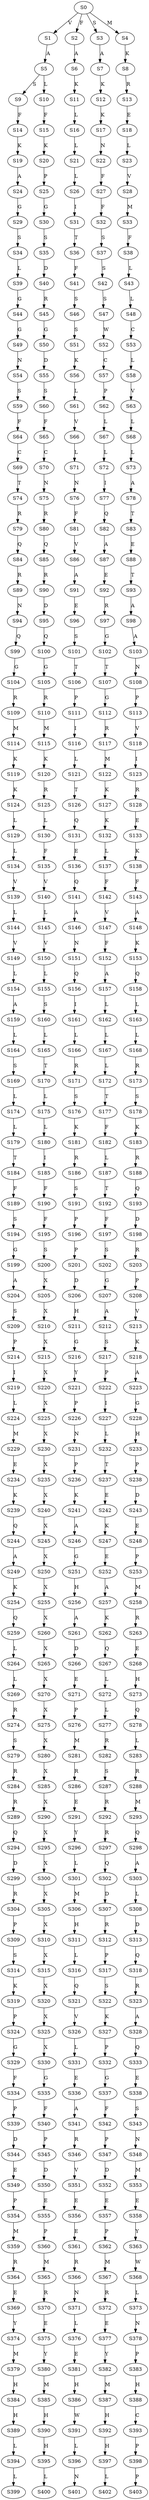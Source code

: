 strict digraph  {
	S0 -> S1 [ label = V ];
	S0 -> S2 [ label = F ];
	S0 -> S3 [ label = S ];
	S0 -> S4 [ label = M ];
	S1 -> S5 [ label = A ];
	S2 -> S6 [ label = A ];
	S3 -> S7 [ label = A ];
	S4 -> S8 [ label = K ];
	S5 -> S9 [ label = S ];
	S5 -> S10 [ label = L ];
	S6 -> S11 [ label = K ];
	S7 -> S12 [ label = K ];
	S8 -> S13 [ label = R ];
	S9 -> S14 [ label = F ];
	S10 -> S15 [ label = F ];
	S11 -> S16 [ label = L ];
	S12 -> S17 [ label = K ];
	S13 -> S18 [ label = E ];
	S14 -> S19 [ label = K ];
	S15 -> S20 [ label = K ];
	S16 -> S21 [ label = L ];
	S17 -> S22 [ label = N ];
	S18 -> S23 [ label = L ];
	S19 -> S24 [ label = A ];
	S20 -> S25 [ label = P ];
	S21 -> S26 [ label = L ];
	S22 -> S27 [ label = F ];
	S23 -> S28 [ label = V ];
	S24 -> S29 [ label = G ];
	S25 -> S30 [ label = G ];
	S26 -> S31 [ label = I ];
	S27 -> S32 [ label = F ];
	S28 -> S33 [ label = M ];
	S29 -> S34 [ label = S ];
	S30 -> S35 [ label = S ];
	S31 -> S36 [ label = T ];
	S32 -> S37 [ label = S ];
	S33 -> S38 [ label = F ];
	S34 -> S39 [ label = L ];
	S35 -> S40 [ label = D ];
	S36 -> S41 [ label = F ];
	S37 -> S42 [ label = S ];
	S38 -> S43 [ label = L ];
	S39 -> S44 [ label = G ];
	S40 -> S45 [ label = R ];
	S41 -> S46 [ label = S ];
	S42 -> S47 [ label = S ];
	S43 -> S48 [ label = L ];
	S44 -> S49 [ label = G ];
	S45 -> S50 [ label = G ];
	S46 -> S51 [ label = S ];
	S47 -> S52 [ label = W ];
	S48 -> S53 [ label = C ];
	S49 -> S54 [ label = N ];
	S50 -> S55 [ label = D ];
	S51 -> S56 [ label = K ];
	S52 -> S57 [ label = C ];
	S53 -> S58 [ label = L ];
	S54 -> S59 [ label = S ];
	S55 -> S60 [ label = S ];
	S56 -> S61 [ label = L ];
	S57 -> S62 [ label = P ];
	S58 -> S63 [ label = V ];
	S59 -> S64 [ label = F ];
	S60 -> S65 [ label = F ];
	S61 -> S66 [ label = V ];
	S62 -> S67 [ label = L ];
	S63 -> S68 [ label = L ];
	S64 -> S69 [ label = C ];
	S65 -> S70 [ label = C ];
	S66 -> S71 [ label = L ];
	S67 -> S72 [ label = L ];
	S68 -> S73 [ label = L ];
	S69 -> S74 [ label = T ];
	S70 -> S75 [ label = N ];
	S71 -> S76 [ label = N ];
	S72 -> S77 [ label = I ];
	S73 -> S78 [ label = A ];
	S74 -> S79 [ label = R ];
	S75 -> S80 [ label = R ];
	S76 -> S81 [ label = F ];
	S77 -> S82 [ label = Q ];
	S78 -> S83 [ label = T ];
	S79 -> S84 [ label = Q ];
	S80 -> S85 [ label = Q ];
	S81 -> S86 [ label = V ];
	S82 -> S87 [ label = A ];
	S83 -> S88 [ label = E ];
	S84 -> S89 [ label = R ];
	S85 -> S90 [ label = R ];
	S86 -> S91 [ label = A ];
	S87 -> S92 [ label = E ];
	S88 -> S93 [ label = T ];
	S89 -> S94 [ label = N ];
	S90 -> S95 [ label = D ];
	S91 -> S96 [ label = E ];
	S92 -> S97 [ label = R ];
	S93 -> S98 [ label = A ];
	S94 -> S99 [ label = Q ];
	S95 -> S100 [ label = Q ];
	S96 -> S101 [ label = S ];
	S97 -> S102 [ label = G ];
	S98 -> S103 [ label = A ];
	S99 -> S104 [ label = G ];
	S100 -> S105 [ label = G ];
	S101 -> S106 [ label = T ];
	S102 -> S107 [ label = T ];
	S103 -> S108 [ label = N ];
	S104 -> S109 [ label = R ];
	S105 -> S110 [ label = R ];
	S106 -> S111 [ label = P ];
	S107 -> S112 [ label = G ];
	S108 -> S113 [ label = P ];
	S109 -> S114 [ label = M ];
	S110 -> S115 [ label = M ];
	S111 -> S116 [ label = I ];
	S112 -> S117 [ label = R ];
	S113 -> S118 [ label = V ];
	S114 -> S119 [ label = K ];
	S115 -> S120 [ label = K ];
	S116 -> S121 [ label = L ];
	S117 -> S122 [ label = M ];
	S118 -> S123 [ label = I ];
	S119 -> S124 [ label = K ];
	S120 -> S125 [ label = R ];
	S121 -> S126 [ label = T ];
	S122 -> S127 [ label = K ];
	S123 -> S128 [ label = R ];
	S124 -> S129 [ label = L ];
	S125 -> S130 [ label = L ];
	S126 -> S131 [ label = Q ];
	S127 -> S132 [ label = K ];
	S128 -> S133 [ label = E ];
	S129 -> S134 [ label = L ];
	S130 -> S135 [ label = F ];
	S131 -> S136 [ label = E ];
	S132 -> S137 [ label = L ];
	S133 -> S138 [ label = K ];
	S134 -> S139 [ label = V ];
	S135 -> S140 [ label = V ];
	S136 -> S141 [ label = Q ];
	S137 -> S142 [ label = F ];
	S138 -> S143 [ label = F ];
	S139 -> S144 [ label = L ];
	S140 -> S145 [ label = L ];
	S141 -> S146 [ label = A ];
	S142 -> S147 [ label = V ];
	S143 -> S148 [ label = A ];
	S144 -> S149 [ label = V ];
	S145 -> S150 [ label = V ];
	S146 -> S151 [ label = N ];
	S147 -> S152 [ label = F ];
	S148 -> S153 [ label = K ];
	S149 -> S154 [ label = L ];
	S150 -> S155 [ label = L ];
	S151 -> S156 [ label = Q ];
	S152 -> S157 [ label = A ];
	S153 -> S158 [ label = Q ];
	S154 -> S159 [ label = A ];
	S155 -> S160 [ label = S ];
	S156 -> S161 [ label = I ];
	S157 -> S162 [ label = L ];
	S158 -> S163 [ label = L ];
	S159 -> S164 [ label = L ];
	S160 -> S165 [ label = L ];
	S161 -> S166 [ label = L ];
	S162 -> S167 [ label = L ];
	S163 -> S168 [ label = L ];
	S164 -> S169 [ label = S ];
	S165 -> S170 [ label = T ];
	S166 -> S171 [ label = R ];
	S167 -> S172 [ label = L ];
	S168 -> S173 [ label = R ];
	S169 -> S174 [ label = L ];
	S170 -> S175 [ label = L ];
	S171 -> S176 [ label = S ];
	S172 -> S177 [ label = T ];
	S173 -> S178 [ label = S ];
	S174 -> S179 [ label = L ];
	S175 -> S180 [ label = L ];
	S176 -> S181 [ label = K ];
	S177 -> S182 [ label = F ];
	S178 -> S183 [ label = K ];
	S179 -> S184 [ label = T ];
	S180 -> S185 [ label = I ];
	S181 -> S186 [ label = R ];
	S182 -> S187 [ label = L ];
	S183 -> S188 [ label = R ];
	S184 -> S189 [ label = F ];
	S185 -> S190 [ label = F ];
	S186 -> S191 [ label = S ];
	S187 -> S192 [ label = T ];
	S188 -> S193 [ label = Q ];
	S189 -> S194 [ label = S ];
	S190 -> S195 [ label = F ];
	S191 -> S196 [ label = P ];
	S192 -> S197 [ label = F ];
	S193 -> S198 [ label = D ];
	S194 -> S199 [ label = G ];
	S195 -> S200 [ label = S ];
	S196 -> S201 [ label = P ];
	S197 -> S202 [ label = S ];
	S198 -> S203 [ label = R ];
	S199 -> S204 [ label = A ];
	S200 -> S205 [ label = X ];
	S201 -> S206 [ label = D ];
	S202 -> S207 [ label = G ];
	S203 -> S208 [ label = P ];
	S204 -> S209 [ label = S ];
	S205 -> S210 [ label = X ];
	S206 -> S211 [ label = H ];
	S207 -> S212 [ label = A ];
	S208 -> S213 [ label = V ];
	S209 -> S214 [ label = P ];
	S210 -> S215 [ label = X ];
	S211 -> S216 [ label = G ];
	S212 -> S217 [ label = S ];
	S213 -> S218 [ label = K ];
	S214 -> S219 [ label = I ];
	S215 -> S220 [ label = X ];
	S216 -> S221 [ label = Y ];
	S217 -> S222 [ label = P ];
	S218 -> S223 [ label = A ];
	S219 -> S224 [ label = L ];
	S220 -> S225 [ label = X ];
	S221 -> S226 [ label = P ];
	S222 -> S227 [ label = I ];
	S223 -> S228 [ label = G ];
	S224 -> S229 [ label = M ];
	S225 -> S230 [ label = X ];
	S226 -> S231 [ label = N ];
	S227 -> S232 [ label = L ];
	S228 -> S233 [ label = H ];
	S229 -> S234 [ label = E ];
	S230 -> S235 [ label = X ];
	S231 -> S236 [ label = P ];
	S232 -> S237 [ label = T ];
	S233 -> S238 [ label = P ];
	S234 -> S239 [ label = K ];
	S235 -> S240 [ label = X ];
	S236 -> S241 [ label = K ];
	S237 -> S242 [ label = E ];
	S238 -> S243 [ label = D ];
	S239 -> S244 [ label = Q ];
	S240 -> S245 [ label = X ];
	S241 -> S246 [ label = A ];
	S242 -> S247 [ label = K ];
	S243 -> S248 [ label = E ];
	S244 -> S249 [ label = A ];
	S245 -> S250 [ label = X ];
	S246 -> S251 [ label = G ];
	S247 -> S252 [ label = E ];
	S248 -> S253 [ label = P ];
	S249 -> S254 [ label = K ];
	S250 -> S255 [ label = X ];
	S251 -> S256 [ label = H ];
	S252 -> S257 [ label = A ];
	S253 -> S258 [ label = M ];
	S254 -> S259 [ label = Q ];
	S255 -> S260 [ label = X ];
	S256 -> S261 [ label = A ];
	S257 -> S262 [ label = K ];
	S258 -> S263 [ label = R ];
	S259 -> S264 [ label = L ];
	S260 -> S265 [ label = X ];
	S261 -> S266 [ label = D ];
	S262 -> S267 [ label = Q ];
	S263 -> S268 [ label = E ];
	S264 -> S269 [ label = L ];
	S265 -> S270 [ label = X ];
	S266 -> S271 [ label = E ];
	S267 -> S272 [ label = L ];
	S268 -> S273 [ label = H ];
	S269 -> S274 [ label = R ];
	S270 -> S275 [ label = X ];
	S271 -> S276 [ label = P ];
	S272 -> S277 [ label = L ];
	S273 -> S278 [ label = Q ];
	S274 -> S279 [ label = S ];
	S275 -> S280 [ label = X ];
	S276 -> S281 [ label = M ];
	S277 -> S282 [ label = R ];
	S278 -> S283 [ label = L ];
	S279 -> S284 [ label = R ];
	S280 -> S285 [ label = X ];
	S281 -> S286 [ label = R ];
	S282 -> S287 [ label = S ];
	S283 -> S288 [ label = R ];
	S284 -> S289 [ label = R ];
	S285 -> S290 [ label = X ];
	S286 -> S291 [ label = E ];
	S287 -> S292 [ label = R ];
	S288 -> S293 [ label = M ];
	S289 -> S294 [ label = Q ];
	S290 -> S295 [ label = X ];
	S291 -> S296 [ label = Y ];
	S292 -> S297 [ label = R ];
	S293 -> S298 [ label = Q ];
	S294 -> S299 [ label = D ];
	S295 -> S300 [ label = X ];
	S296 -> S301 [ label = L ];
	S297 -> S302 [ label = Q ];
	S298 -> S303 [ label = A ];
	S299 -> S304 [ label = R ];
	S300 -> S305 [ label = X ];
	S301 -> S306 [ label = M ];
	S302 -> S307 [ label = D ];
	S303 -> S308 [ label = L ];
	S304 -> S309 [ label = P ];
	S305 -> S310 [ label = X ];
	S306 -> S311 [ label = H ];
	S307 -> S312 [ label = R ];
	S308 -> S313 [ label = D ];
	S309 -> S314 [ label = S ];
	S310 -> S315 [ label = X ];
	S311 -> S316 [ label = L ];
	S312 -> S317 [ label = P ];
	S313 -> S318 [ label = Q ];
	S314 -> S319 [ label = K ];
	S315 -> S320 [ label = X ];
	S316 -> S321 [ label = Q ];
	S317 -> S322 [ label = S ];
	S318 -> S323 [ label = R ];
	S319 -> S324 [ label = P ];
	S320 -> S325 [ label = X ];
	S321 -> S326 [ label = V ];
	S322 -> S327 [ label = K ];
	S323 -> S328 [ label = A ];
	S324 -> S329 [ label = G ];
	S325 -> S330 [ label = X ];
	S326 -> S331 [ label = L ];
	S327 -> S332 [ label = P ];
	S328 -> S333 [ label = Q ];
	S329 -> S334 [ label = F ];
	S330 -> S335 [ label = G ];
	S331 -> S336 [ label = E ];
	S332 -> S337 [ label = G ];
	S333 -> S338 [ label = E ];
	S334 -> S339 [ label = P ];
	S335 -> S340 [ label = F ];
	S336 -> S341 [ label = A ];
	S337 -> S342 [ label = F ];
	S338 -> S343 [ label = S ];
	S339 -> S344 [ label = D ];
	S340 -> S345 [ label = P ];
	S341 -> S346 [ label = R ];
	S342 -> S347 [ label = P ];
	S343 -> S348 [ label = N ];
	S344 -> S349 [ label = E ];
	S345 -> S350 [ label = D ];
	S346 -> S351 [ label = V ];
	S347 -> S352 [ label = D ];
	S348 -> S353 [ label = M ];
	S349 -> S354 [ label = P ];
	S350 -> S355 [ label = E ];
	S351 -> S356 [ label = E ];
	S352 -> S357 [ label = E ];
	S353 -> S358 [ label = E ];
	S354 -> S359 [ label = M ];
	S355 -> S360 [ label = P ];
	S356 -> S361 [ label = E ];
	S357 -> S362 [ label = P ];
	S358 -> S363 [ label = Y ];
	S359 -> S364 [ label = R ];
	S360 -> S365 [ label = M ];
	S361 -> S366 [ label = R ];
	S362 -> S367 [ label = M ];
	S363 -> S368 [ label = W ];
	S364 -> S369 [ label = E ];
	S365 -> S370 [ label = R ];
	S366 -> S371 [ label = N ];
	S367 -> S372 [ label = R ];
	S368 -> S373 [ label = L ];
	S369 -> S374 [ label = Y ];
	S370 -> S375 [ label = E ];
	S371 -> S376 [ label = L ];
	S372 -> S377 [ label = E ];
	S373 -> S378 [ label = N ];
	S374 -> S379 [ label = M ];
	S375 -> S380 [ label = Y ];
	S376 -> S381 [ label = E ];
	S377 -> S382 [ label = Y ];
	S378 -> S383 [ label = P ];
	S379 -> S384 [ label = H ];
	S380 -> S385 [ label = M ];
	S381 -> S386 [ label = H ];
	S382 -> S387 [ label = M ];
	S383 -> S388 [ label = H ];
	S384 -> S389 [ label = H ];
	S385 -> S390 [ label = H ];
	S386 -> S391 [ label = W ];
	S387 -> S392 [ label = H ];
	S388 -> S393 [ label = C ];
	S389 -> S394 [ label = L ];
	S390 -> S395 [ label = H ];
	S391 -> S396 [ label = L ];
	S392 -> S397 [ label = H ];
	S393 -> S398 [ label = P ];
	S394 -> S399 [ label = L ];
	S395 -> S400 [ label = L ];
	S396 -> S401 [ label = N ];
	S397 -> S402 [ label = L ];
	S398 -> S403 [ label = P ];
}
